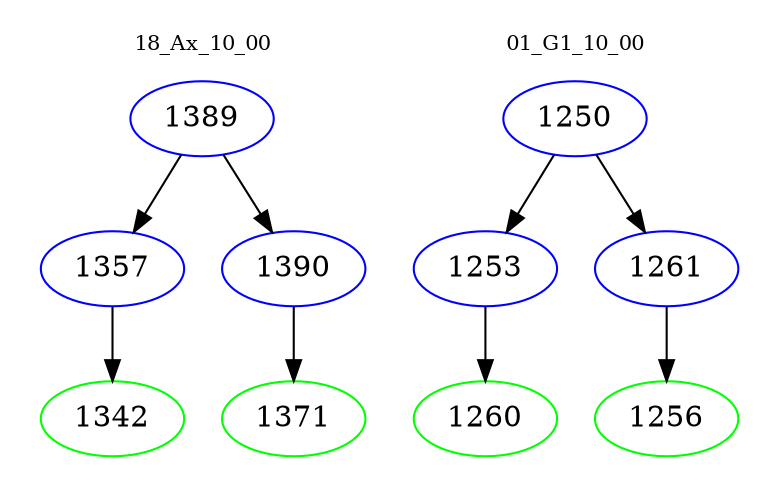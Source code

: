 digraph{
subgraph cluster_0 {
color = white
label = "18_Ax_10_00";
fontsize=10;
T0_1389 [label="1389", color="blue"]
T0_1389 -> T0_1357 [color="black"]
T0_1357 [label="1357", color="blue"]
T0_1357 -> T0_1342 [color="black"]
T0_1342 [label="1342", color="green"]
T0_1389 -> T0_1390 [color="black"]
T0_1390 [label="1390", color="blue"]
T0_1390 -> T0_1371 [color="black"]
T0_1371 [label="1371", color="green"]
}
subgraph cluster_1 {
color = white
label = "01_G1_10_00";
fontsize=10;
T1_1250 [label="1250", color="blue"]
T1_1250 -> T1_1253 [color="black"]
T1_1253 [label="1253", color="blue"]
T1_1253 -> T1_1260 [color="black"]
T1_1260 [label="1260", color="green"]
T1_1250 -> T1_1261 [color="black"]
T1_1261 [label="1261", color="blue"]
T1_1261 -> T1_1256 [color="black"]
T1_1256 [label="1256", color="green"]
}
}
